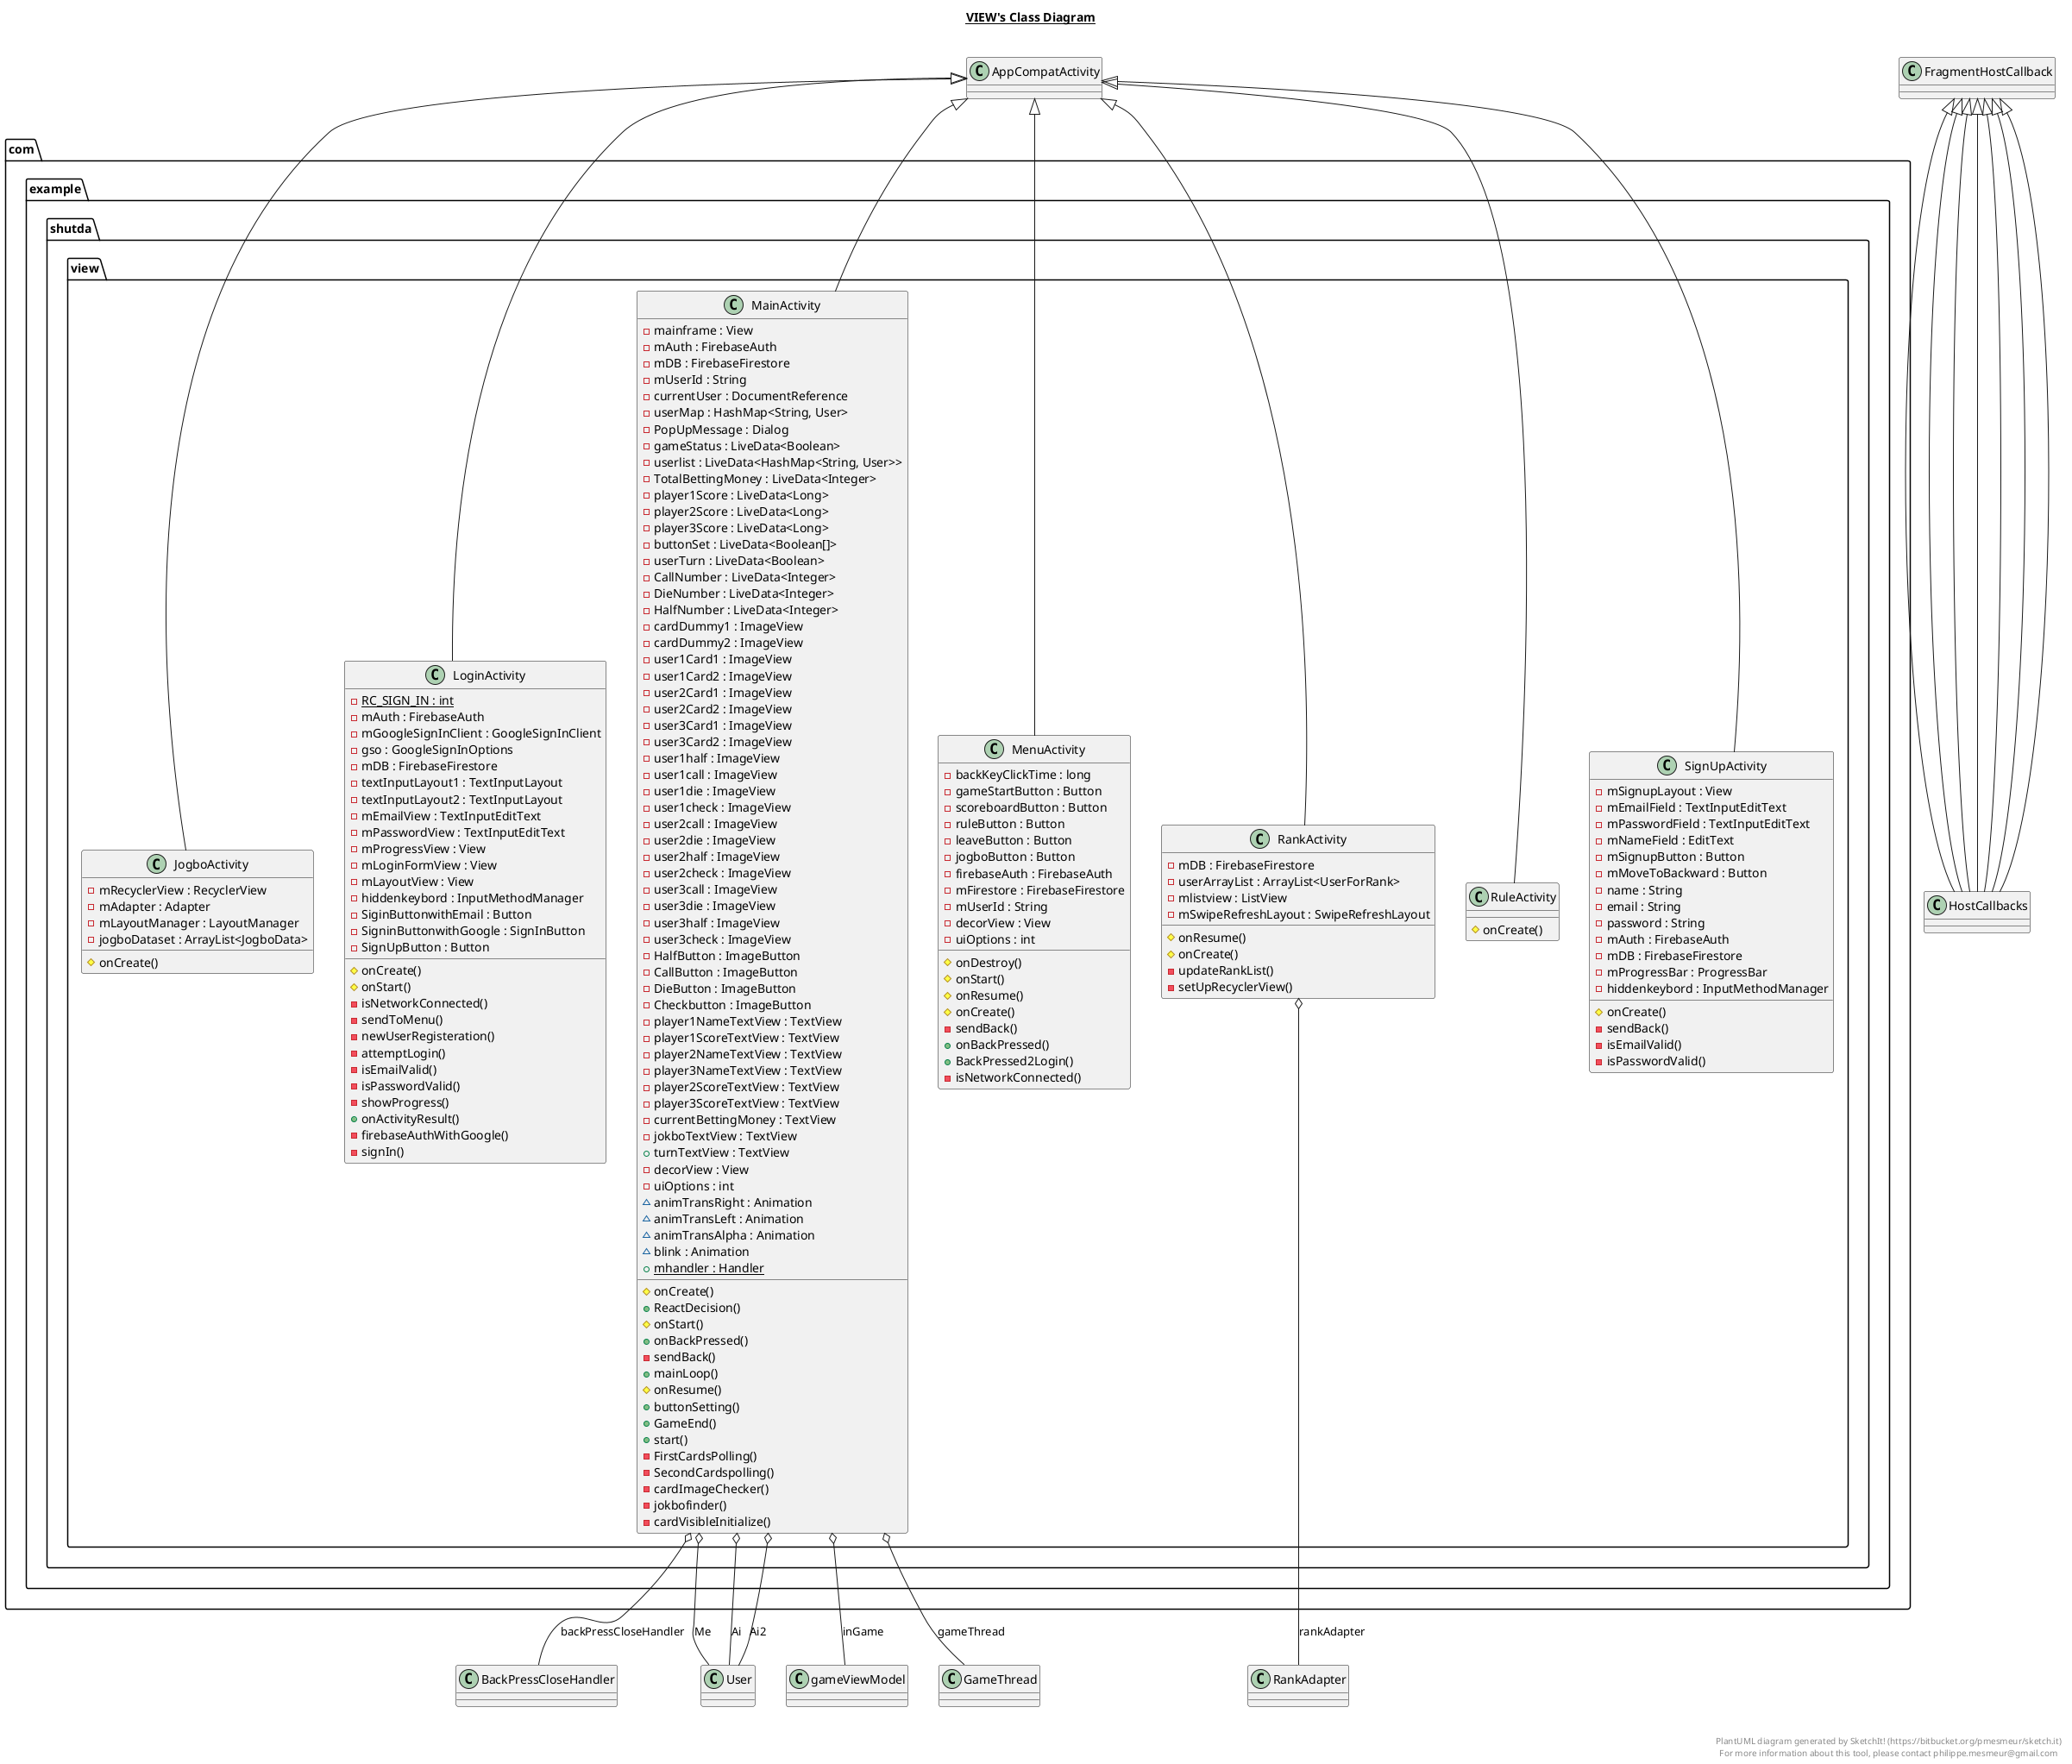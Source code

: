 @startuml

title __VIEW's Class Diagram__\n

  package com.example.shutda {
    package com.example.shutda.view {
      class JogboActivity {
          - mRecyclerView : RecyclerView
          - mAdapter : Adapter
          - mLayoutManager : LayoutManager
          - jogboDataset : ArrayList<JogboData>
          # onCreate()
      }
    }
  }
  

  package com.example.shutda {
    package com.example.shutda.view {
      class LoginActivity {
          {static} - RC_SIGN_IN : int
          - mAuth : FirebaseAuth
          - mGoogleSignInClient : GoogleSignInClient
          - gso : GoogleSignInOptions
          - mDB : FirebaseFirestore
          - textInputLayout1 : TextInputLayout
          - textInputLayout2 : TextInputLayout
          - mEmailView : TextInputEditText
          - mPasswordView : TextInputEditText
          - mProgressView : View
          - mLoginFormView : View
          - mLayoutView : View
          - hiddenkeybord : InputMethodManager
          - SiginButtonwithEmail : Button
          - SigninButtonwithGoogle : SignInButton
          - SignUpButton : Button
          # onCreate()
          # onStart()
          - isNetworkConnected()
          - sendToMenu()
          - newUserRegisteration()
          - attemptLogin()
          - isEmailValid()
          - isPasswordValid()
          - showProgress()
          + onActivityResult()
          - firebaseAuthWithGoogle()
          - signIn()
      }
    }
  }
  

  package com.example.shutda {
    package com.example.shutda.view {
      class MainActivity {
          - mainframe : View
          - mAuth : FirebaseAuth
          - mDB : FirebaseFirestore
          - mUserId : String
          - currentUser : DocumentReference
          - userMap : HashMap<String, User>
          - PopUpMessage : Dialog
          - gameStatus : LiveData<Boolean>
          - userlist : LiveData<HashMap<String, User>>
          - TotalBettingMoney : LiveData<Integer>
          - player1Score : LiveData<Long>
          - player2Score : LiveData<Long>
          - player3Score : LiveData<Long>
          - buttonSet : LiveData<Boolean[]>
          - userTurn : LiveData<Boolean>
          - CallNumber : LiveData<Integer>
          - DieNumber : LiveData<Integer>
          - HalfNumber : LiveData<Integer>
          - cardDummy1 : ImageView
          - cardDummy2 : ImageView
          - user1Card1 : ImageView
          - user1Card2 : ImageView
          - user2Card1 : ImageView
          - user2Card2 : ImageView
          - user3Card1 : ImageView
          - user3Card2 : ImageView
          - user1half : ImageView
          - user1call : ImageView
          - user1die : ImageView
          - user1check : ImageView
          - user2call : ImageView
          - user2die : ImageView
          - user2half : ImageView
          - user2check : ImageView
          - user3call : ImageView
          - user3die : ImageView
          - user3half : ImageView
          - user3check : ImageView
          - HalfButton : ImageButton
          - CallButton : ImageButton
          - DieButton : ImageButton
          - Checkbutton : ImageButton
          - player1NameTextView : TextView
          - player1ScoreTextView : TextView
          - player2NameTextView : TextView
          - player3NameTextView : TextView
          - player2ScoreTextView : TextView
          - player3ScoreTextView : TextView
          - currentBettingMoney : TextView
          - jokboTextView : TextView
          + turnTextView : TextView
          - decorView : View
          - uiOptions : int
          ~ animTransRight : Animation
          ~ animTransLeft : Animation
          ~ animTransAlpha : Animation
          ~ blink : Animation
          {static} + mhandler : Handler
          # onCreate()
          + ReactDecision()
          # onStart()
          + onBackPressed()
          - sendBack()
          + mainLoop()
          # onResume()
          + buttonSetting()
          + GameEnd()
          + start()
          - FirstCardsPolling()
          - SecondCardspolling()
          - cardImageChecker()
          - jokbofinder()
          - cardVisibleInitialize()
      }
    }
  }
  

  package com.example.shutda {
    package com.example.shutda.view {
      class MenuActivity {
          - backKeyClickTime : long
          - gameStartButton : Button
          - scoreboardButton : Button
          - ruleButton : Button
          - leaveButton : Button
          - jogboButton : Button
          - firebaseAuth : FirebaseAuth
          - mFirestore : FirebaseFirestore
          - mUserId : String
          - decorView : View
          - uiOptions : int
          # onDestroy()
          # onStart()
          # onResume()
          # onCreate()
          - sendBack()
          + onBackPressed()
          + BackPressed2Login()
          - isNetworkConnected()
      }
    }
  }
  

  package com.example.shutda {
    package com.example.shutda.view {
      class RankActivity {
          - mDB : FirebaseFirestore
          - userArrayList : ArrayList<UserForRank>
          - mlistview : ListView
          - mSwipeRefreshLayout : SwipeRefreshLayout
          # onResume()
          # onCreate()
          - updateRankList()
          - setUpRecyclerView()
      }
    }
  }
  

  package com.example.shutda {
    package com.example.shutda.view {
      class RuleActivity {
          # onCreate()
      }
    }
  }
  

  package com.example.shutda {
    package com.example.shutda.view {
      class SignUpActivity {
          - mSignupLayout : View
          - mEmailField : TextInputEditText
          - mPasswordField : TextInputEditText
          - mNameField : EditText
          - mSignupButton : Button
          - mMoveToBackward : Button
          - name : String
          - email : String
          - password : String
          - mAuth : FirebaseAuth
          - mDB : FirebaseFirestore
          - mProgressBar : ProgressBar
          - hiddenkeybord : InputMethodManager
          # onCreate()
          - sendBack()
          - isEmailValid()
          - isPasswordValid()
      }
    }
  }
  

  JogboActivity -up-|> AppCompatActivity
  HostCallbacks -up-|> FragmentHostCallback
  LoginActivity -up-|> AppCompatActivity
  HostCallbacks -up-|> FragmentHostCallback
  MainActivity -up-|> AppCompatActivity
  MainActivity o-- BackPressCloseHandler : backPressCloseHandler
  MainActivity o-- User : Me
  MainActivity o-- User : Ai
  MainActivity o-- User : Ai2
  MainActivity o-- gameViewModel : inGame
  MainActivity o-- GameThread : gameThread
  HostCallbacks -up-|> FragmentHostCallback
  MenuActivity -up-|> AppCompatActivity
  HostCallbacks -up-|> FragmentHostCallback
  RankActivity -up-|> AppCompatActivity
  RankActivity o-- RankAdapter : rankAdapter
  HostCallbacks -up-|> FragmentHostCallback
  RuleActivity -up-|> AppCompatActivity
  HostCallbacks -up-|> FragmentHostCallback
  SignUpActivity -up-|> AppCompatActivity
  HostCallbacks -up-|> FragmentHostCallback


right footer


PlantUML diagram generated by SketchIt! (https://bitbucket.org/pmesmeur/sketch.it)
For more information about this tool, please contact philippe.mesmeur@gmail.com
endfooter

@enduml
